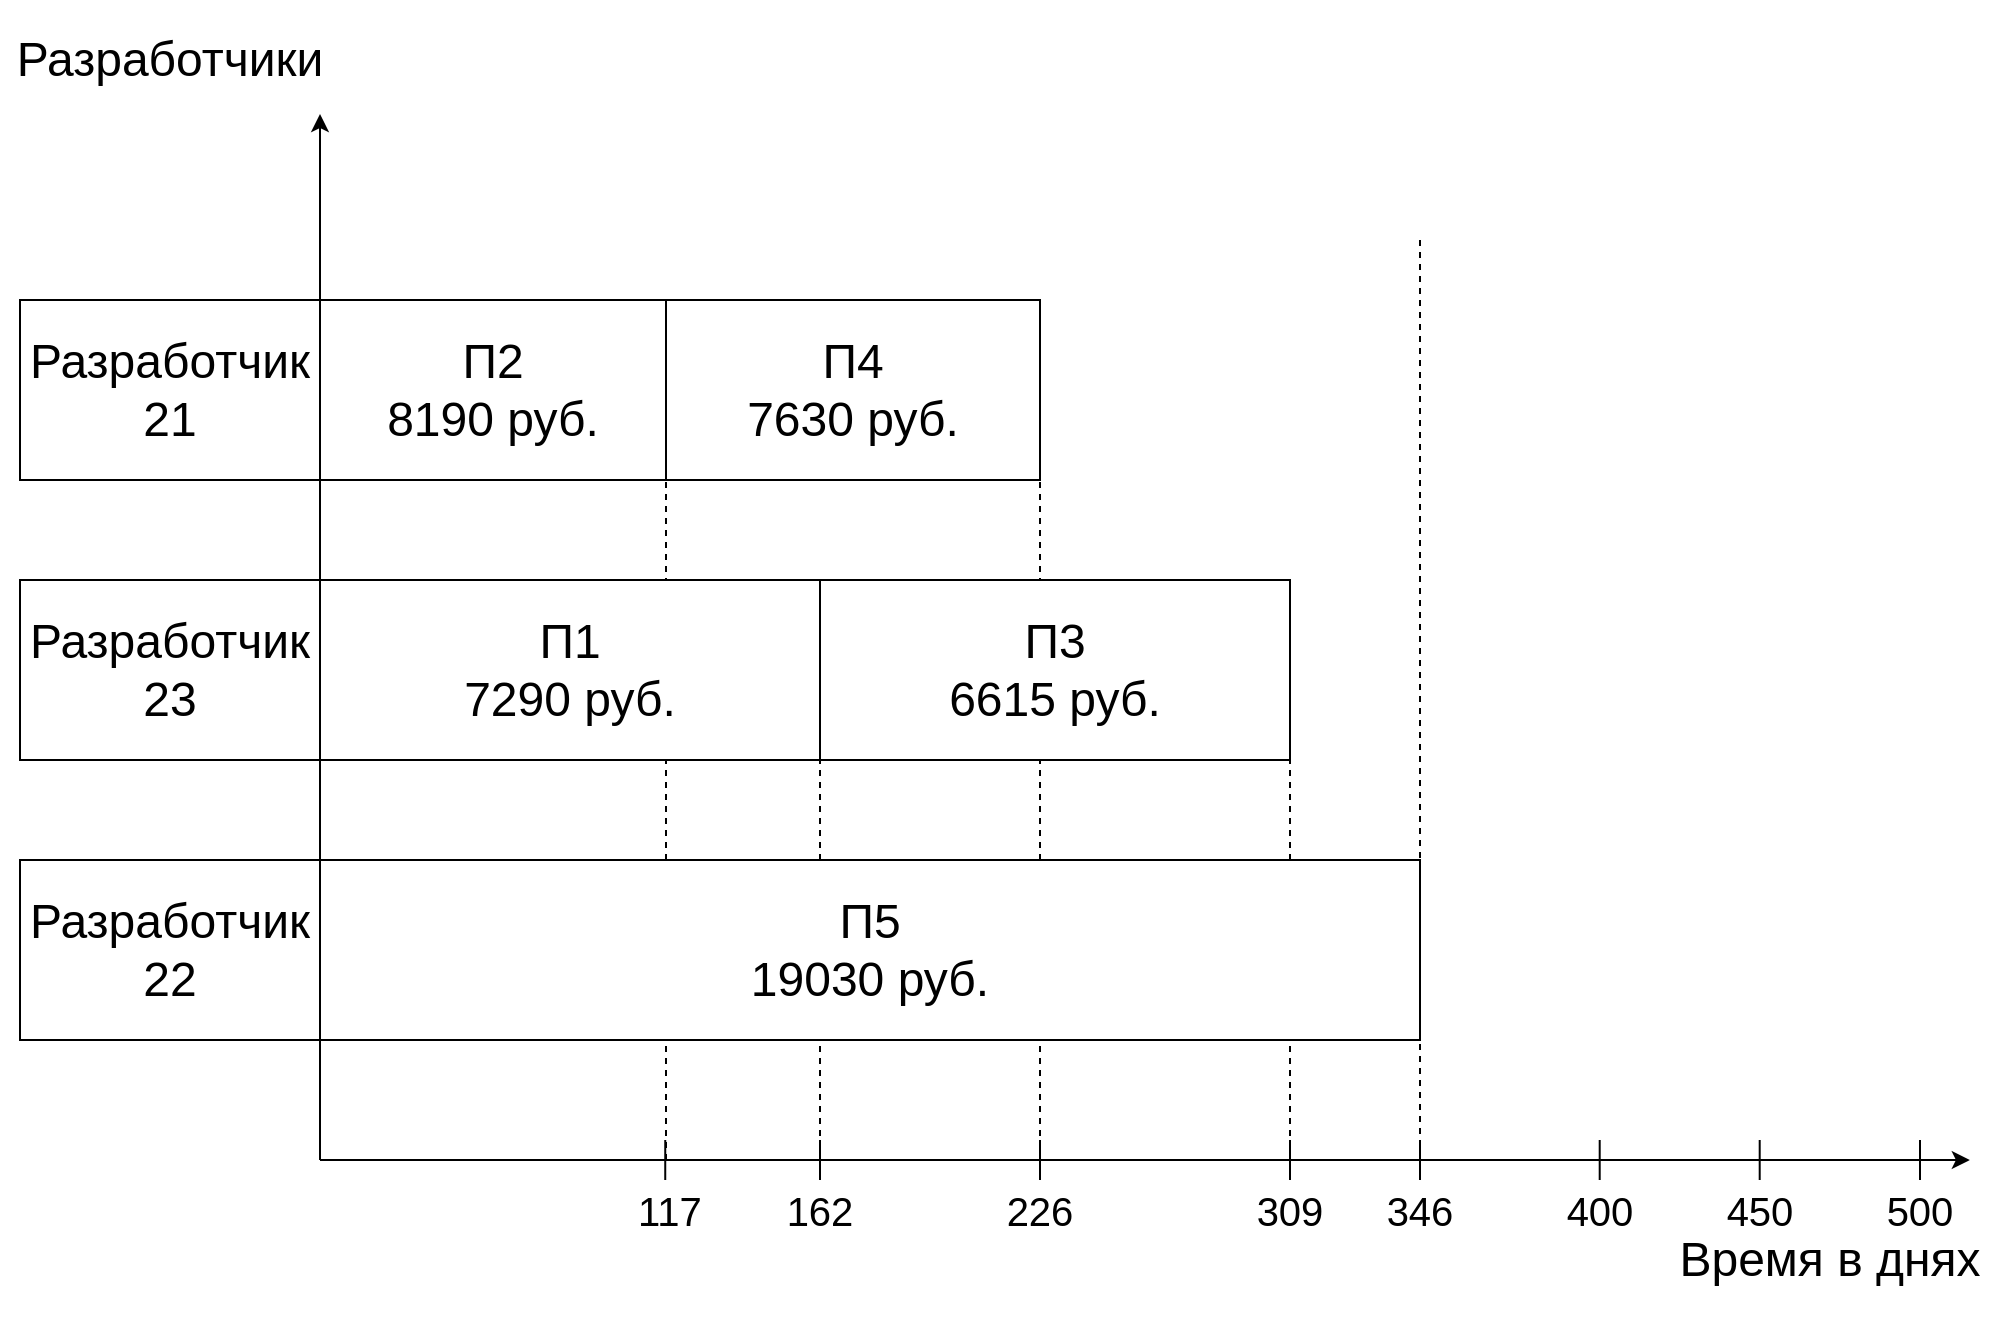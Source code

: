 <mxfile version="22.0.8" type="device">
  <diagram name="Страница — 1" id="MQ_Sf9FGrjqhgtXzqlnl">
    <mxGraphModel dx="1187" dy="695" grid="1" gridSize="5" guides="1" tooltips="1" connect="1" arrows="1" fold="1" page="1" pageScale="1" pageWidth="1169" pageHeight="827" math="0" shadow="0">
      <root>
        <mxCell id="0" />
        <mxCell id="1" parent="0" />
        <mxCell id="35reQIlaGCElsCX17goQ-16" value="" style="endArrow=classic;html=1;rounded=0;" edge="1" parent="1">
          <mxGeometry width="50" height="50" relative="1" as="geometry">
            <mxPoint x="240" y="640" as="sourcePoint" />
            <mxPoint x="240" y="117.0" as="targetPoint" />
          </mxGeometry>
        </mxCell>
        <mxCell id="35reQIlaGCElsCX17goQ-17" value="" style="endArrow=classic;html=1;rounded=0;" edge="1" parent="1">
          <mxGeometry width="50" height="50" relative="1" as="geometry">
            <mxPoint x="240" y="640" as="sourcePoint" />
            <mxPoint x="1064.923" y="640" as="targetPoint" />
          </mxGeometry>
        </mxCell>
        <mxCell id="35reQIlaGCElsCX17goQ-18" value="&lt;font style=&quot;font-size: 24px;&quot;&gt;Разработчик&lt;br style=&quot;border-color: var(--border-color);&quot;&gt;22&lt;/font&gt;" style="rounded=0;whiteSpace=wrap;html=1;" vertex="1" parent="1">
          <mxGeometry x="90" y="490" width="150" height="90" as="geometry" />
        </mxCell>
        <mxCell id="35reQIlaGCElsCX17goQ-19" value="&lt;span style=&quot;font-size: 24px;&quot;&gt;Разработчик&lt;br&gt;23&lt;br&gt;&lt;/span&gt;" style="rounded=0;whiteSpace=wrap;html=1;" vertex="1" parent="1">
          <mxGeometry x="90" y="350" width="150" height="90" as="geometry" />
        </mxCell>
        <mxCell id="35reQIlaGCElsCX17goQ-20" value="&lt;font style=&quot;font-size: 24px;&quot;&gt;Разработчик&lt;br style=&quot;border-color: var(--border-color);&quot;&gt;21&lt;/font&gt;" style="rounded=0;whiteSpace=wrap;html=1;" vertex="1" parent="1">
          <mxGeometry x="90" y="210" width="150" height="90" as="geometry" />
        </mxCell>
        <mxCell id="35reQIlaGCElsCX17goQ-21" value="&lt;font style=&quot;font-size: 24px;&quot;&gt;Разработчики&lt;/font&gt;" style="text;html=1;strokeColor=none;fillColor=none;align=center;verticalAlign=middle;whiteSpace=wrap;rounded=0;" vertex="1" parent="1">
          <mxGeometry x="80" y="60" width="170" height="60" as="geometry" />
        </mxCell>
        <mxCell id="35reQIlaGCElsCX17goQ-22" value="&lt;font style=&quot;font-size: 24px;&quot;&gt;Время в днях&lt;/font&gt;" style="text;html=1;strokeColor=none;fillColor=none;align=center;verticalAlign=middle;whiteSpace=wrap;rounded=0;" vertex="1" parent="1">
          <mxGeometry x="910" y="660" width="170" height="60" as="geometry" />
        </mxCell>
        <mxCell id="35reQIlaGCElsCX17goQ-23" value="&lt;font style=&quot;font-size: 24px;&quot;&gt;П2&lt;br&gt;8190 руб.&lt;br&gt;&lt;/font&gt;" style="rounded=0;whiteSpace=wrap;html=1;" vertex="1" parent="1">
          <mxGeometry x="240" y="210" width="173" height="90" as="geometry" />
        </mxCell>
        <mxCell id="35reQIlaGCElsCX17goQ-25" value="117" style="text;html=1;strokeColor=none;fillColor=none;align=center;verticalAlign=middle;whiteSpace=wrap;rounded=0;fontSize=20;" vertex="1" parent="1">
          <mxGeometry x="385" y="650" width="60" height="30" as="geometry" />
        </mxCell>
        <mxCell id="35reQIlaGCElsCX17goQ-26" value="162" style="text;html=1;strokeColor=none;fillColor=none;align=center;verticalAlign=middle;whiteSpace=wrap;rounded=0;fontSize=20;" vertex="1" parent="1">
          <mxGeometry x="460" y="650" width="60" height="30" as="geometry" />
        </mxCell>
        <mxCell id="35reQIlaGCElsCX17goQ-27" value="226" style="text;html=1;strokeColor=none;fillColor=none;align=center;verticalAlign=middle;whiteSpace=wrap;rounded=0;fontSize=20;" vertex="1" parent="1">
          <mxGeometry x="570" y="650" width="60" height="30" as="geometry" />
        </mxCell>
        <mxCell id="35reQIlaGCElsCX17goQ-29" value="309" style="text;html=1;strokeColor=none;fillColor=none;align=center;verticalAlign=middle;whiteSpace=wrap;rounded=0;fontSize=20;" vertex="1" parent="1">
          <mxGeometry x="695" y="650" width="60" height="30" as="geometry" />
        </mxCell>
        <mxCell id="35reQIlaGCElsCX17goQ-30" value="346" style="text;html=1;strokeColor=none;fillColor=none;align=center;verticalAlign=middle;whiteSpace=wrap;rounded=0;fontSize=20;" vertex="1" parent="1">
          <mxGeometry x="760" y="650" width="60" height="30" as="geometry" />
        </mxCell>
        <mxCell id="35reQIlaGCElsCX17goQ-31" value="400" style="text;html=1;strokeColor=none;fillColor=none;align=center;verticalAlign=middle;whiteSpace=wrap;rounded=0;fontSize=20;" vertex="1" parent="1">
          <mxGeometry x="850" y="650" width="60" height="30" as="geometry" />
        </mxCell>
        <mxCell id="35reQIlaGCElsCX17goQ-32" value="450" style="text;html=1;strokeColor=none;fillColor=none;align=center;verticalAlign=middle;whiteSpace=wrap;rounded=0;fontSize=20;" vertex="1" parent="1">
          <mxGeometry x="930" y="650" width="60" height="30" as="geometry" />
        </mxCell>
        <mxCell id="35reQIlaGCElsCX17goQ-34" value="" style="endArrow=none;html=1;rounded=0;exitX=0.5;exitY=0;exitDx=0;exitDy=0;" edge="1" parent="1">
          <mxGeometry width="50" height="50" relative="1" as="geometry">
            <mxPoint x="412.62" y="650" as="sourcePoint" />
            <mxPoint x="412.62" y="630" as="targetPoint" />
          </mxGeometry>
        </mxCell>
        <mxCell id="35reQIlaGCElsCX17goQ-35" value="" style="endArrow=none;html=1;rounded=0;exitX=0.5;exitY=0;exitDx=0;exitDy=0;" edge="1" parent="1">
          <mxGeometry width="50" height="50" relative="1" as="geometry">
            <mxPoint x="490" y="650" as="sourcePoint" />
            <mxPoint x="490" y="630" as="targetPoint" />
          </mxGeometry>
        </mxCell>
        <mxCell id="35reQIlaGCElsCX17goQ-36" value="" style="endArrow=none;html=1;rounded=0;exitX=0.5;exitY=0;exitDx=0;exitDy=0;" edge="1" parent="1">
          <mxGeometry width="50" height="50" relative="1" as="geometry">
            <mxPoint x="600" y="650" as="sourcePoint" />
            <mxPoint x="600" y="630" as="targetPoint" />
          </mxGeometry>
        </mxCell>
        <mxCell id="35reQIlaGCElsCX17goQ-38" value="" style="endArrow=none;html=1;rounded=0;exitX=0.5;exitY=0;exitDx=0;exitDy=0;" edge="1" parent="1">
          <mxGeometry width="50" height="50" relative="1" as="geometry">
            <mxPoint x="725" y="650" as="sourcePoint" />
            <mxPoint x="725" y="630" as="targetPoint" />
          </mxGeometry>
        </mxCell>
        <mxCell id="35reQIlaGCElsCX17goQ-39" value="" style="endArrow=none;html=1;rounded=0;exitX=0.5;exitY=0;exitDx=0;exitDy=0;" edge="1" parent="1">
          <mxGeometry width="50" height="50" relative="1" as="geometry">
            <mxPoint x="790.0" y="650" as="sourcePoint" />
            <mxPoint x="790.0" y="630" as="targetPoint" />
          </mxGeometry>
        </mxCell>
        <mxCell id="35reQIlaGCElsCX17goQ-40" value="" style="endArrow=none;html=1;rounded=0;exitX=0.5;exitY=0;exitDx=0;exitDy=0;" edge="1" parent="1">
          <mxGeometry width="50" height="50" relative="1" as="geometry">
            <mxPoint x="879.85" y="650" as="sourcePoint" />
            <mxPoint x="879.85" y="630" as="targetPoint" />
          </mxGeometry>
        </mxCell>
        <mxCell id="35reQIlaGCElsCX17goQ-41" value="" style="endArrow=none;html=1;rounded=0;exitX=0.5;exitY=0;exitDx=0;exitDy=0;" edge="1" parent="1">
          <mxGeometry width="50" height="50" relative="1" as="geometry">
            <mxPoint x="959.85" y="650" as="sourcePoint" />
            <mxPoint x="959.85" y="630" as="targetPoint" />
          </mxGeometry>
        </mxCell>
        <mxCell id="35reQIlaGCElsCX17goQ-42" value="" style="endArrow=none;html=1;rounded=0;exitX=0.5;exitY=0;exitDx=0;exitDy=0;" edge="1" parent="1">
          <mxGeometry width="50" height="50" relative="1" as="geometry">
            <mxPoint x="1040" y="650" as="sourcePoint" />
            <mxPoint x="1040" y="630" as="targetPoint" />
          </mxGeometry>
        </mxCell>
        <mxCell id="35reQIlaGCElsCX17goQ-43" value="500" style="text;html=1;strokeColor=none;fillColor=none;align=center;verticalAlign=middle;whiteSpace=wrap;rounded=0;fontSize=20;" vertex="1" parent="1">
          <mxGeometry x="1010" y="650" width="60" height="30" as="geometry" />
        </mxCell>
        <mxCell id="35reQIlaGCElsCX17goQ-45" value="&lt;font style=&quot;font-size: 24px;&quot;&gt;П4&lt;br&gt;7630 руб.&lt;br&gt;&lt;/font&gt;" style="rounded=0;whiteSpace=wrap;html=1;" vertex="1" parent="1">
          <mxGeometry x="413" y="210" width="187" height="90" as="geometry" />
        </mxCell>
        <mxCell id="35reQIlaGCElsCX17goQ-49" value="" style="endArrow=none;dashed=1;html=1;rounded=0;entryX=0;entryY=1;entryDx=0;entryDy=0;" edge="1" parent="1" target="35reQIlaGCElsCX17goQ-47">
          <mxGeometry width="50" height="50" relative="1" as="geometry">
            <mxPoint x="490" y="640" as="sourcePoint" />
            <mxPoint x="540" y="480" as="targetPoint" />
          </mxGeometry>
        </mxCell>
        <mxCell id="35reQIlaGCElsCX17goQ-50" value="" style="endArrow=none;dashed=1;html=1;rounded=0;entryX=1;entryY=1;entryDx=0;entryDy=0;" edge="1" parent="1" target="35reQIlaGCElsCX17goQ-23">
          <mxGeometry width="50" height="50" relative="1" as="geometry">
            <mxPoint x="413" y="640" as="sourcePoint" />
            <mxPoint x="540" y="370" as="targetPoint" />
          </mxGeometry>
        </mxCell>
        <mxCell id="35reQIlaGCElsCX17goQ-51" value="" style="endArrow=none;dashed=1;html=1;rounded=0;entryX=1;entryY=1;entryDx=0;entryDy=0;" edge="1" parent="1" target="35reQIlaGCElsCX17goQ-45">
          <mxGeometry width="50" height="50" relative="1" as="geometry">
            <mxPoint x="600" y="640" as="sourcePoint" />
            <mxPoint x="640" y="410" as="targetPoint" />
          </mxGeometry>
        </mxCell>
        <mxCell id="35reQIlaGCElsCX17goQ-46" value="&lt;font style=&quot;font-size: 24px;&quot;&gt;П1&lt;br&gt;7290 руб.&lt;br&gt;&lt;/font&gt;" style="rounded=0;whiteSpace=wrap;html=1;" vertex="1" parent="1">
          <mxGeometry x="240" y="350" width="250" height="90" as="geometry" />
        </mxCell>
        <mxCell id="35reQIlaGCElsCX17goQ-47" value="&lt;font style=&quot;font-size: 24px;&quot;&gt;П3&lt;br&gt;6615 руб.&lt;br&gt;&lt;/font&gt;" style="rounded=0;whiteSpace=wrap;html=1;" vertex="1" parent="1">
          <mxGeometry x="490" y="350" width="235" height="90" as="geometry" />
        </mxCell>
        <mxCell id="35reQIlaGCElsCX17goQ-52" value="" style="endArrow=none;dashed=1;html=1;rounded=0;" edge="1" parent="1">
          <mxGeometry width="50" height="50" relative="1" as="geometry">
            <mxPoint x="790" y="180" as="sourcePoint" />
            <mxPoint x="790" y="640" as="targetPoint" />
          </mxGeometry>
        </mxCell>
        <mxCell id="35reQIlaGCElsCX17goQ-54" value="" style="endArrow=none;dashed=1;html=1;rounded=0;entryX=1;entryY=1;entryDx=0;entryDy=0;" edge="1" parent="1" target="35reQIlaGCElsCX17goQ-47">
          <mxGeometry width="50" height="50" relative="1" as="geometry">
            <mxPoint x="725" y="640" as="sourcePoint" />
            <mxPoint x="765" y="495" as="targetPoint" />
          </mxGeometry>
        </mxCell>
        <mxCell id="35reQIlaGCElsCX17goQ-44" value="&lt;font style=&quot;font-size: 24px;&quot;&gt;П5&lt;br&gt;19030 руб.&lt;br&gt;&lt;/font&gt;" style="rounded=0;whiteSpace=wrap;html=1;" vertex="1" parent="1">
          <mxGeometry x="240" y="490" width="550" height="90" as="geometry" />
        </mxCell>
      </root>
    </mxGraphModel>
  </diagram>
</mxfile>
